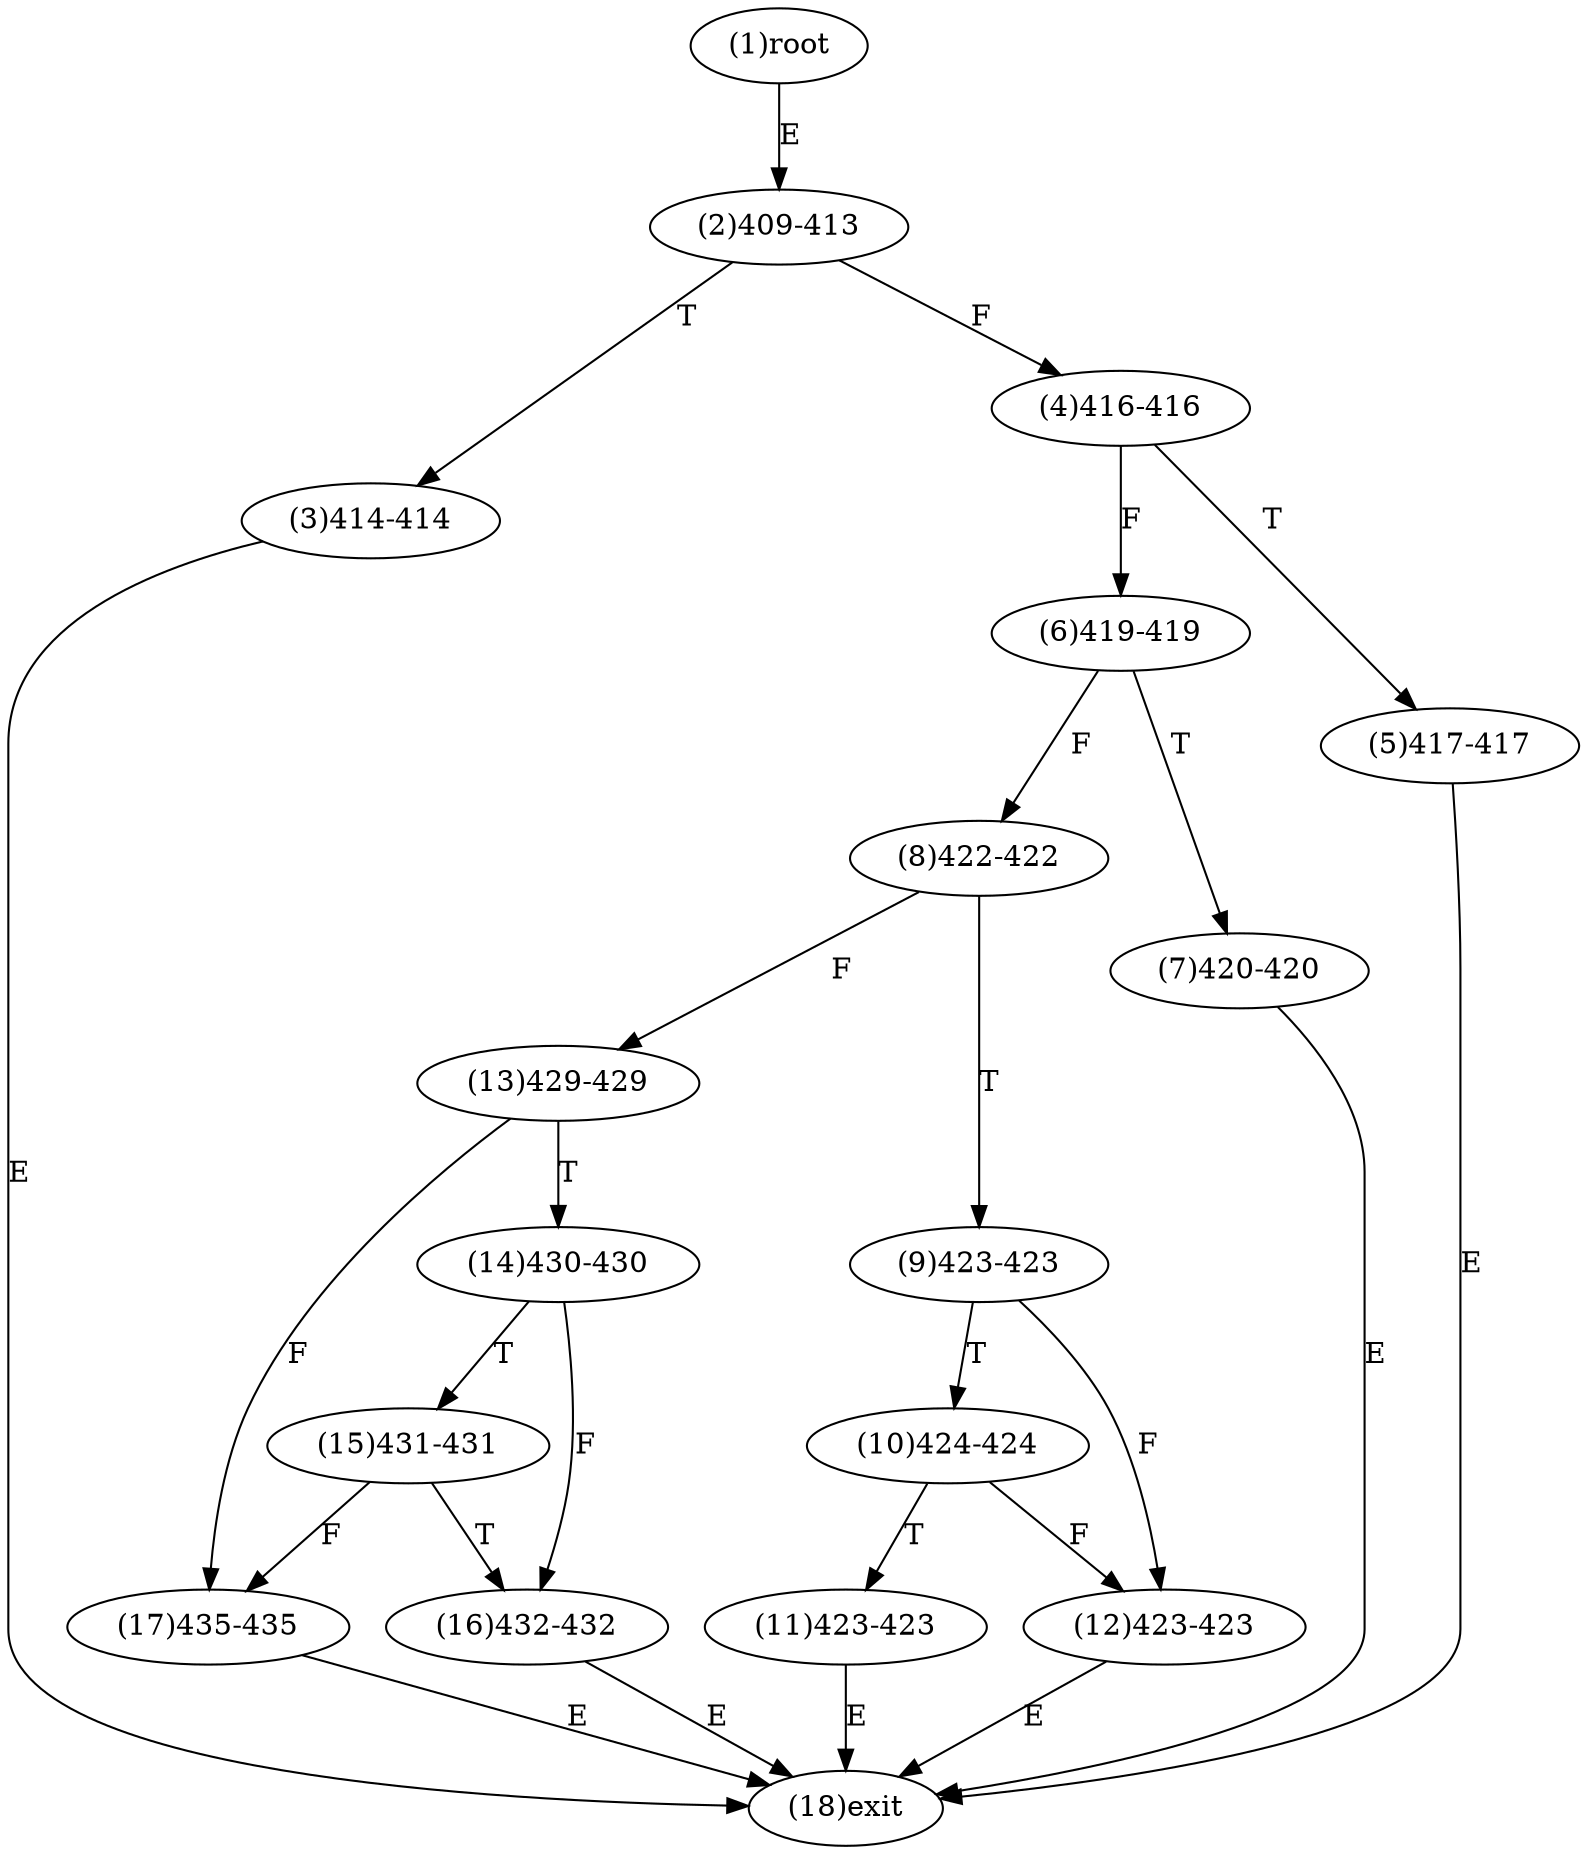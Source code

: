 digraph "" { 
1[ label="(1)root"];
2[ label="(2)409-413"];
3[ label="(3)414-414"];
4[ label="(4)416-416"];
5[ label="(5)417-417"];
6[ label="(6)419-419"];
7[ label="(7)420-420"];
8[ label="(8)422-422"];
9[ label="(9)423-423"];
10[ label="(10)424-424"];
11[ label="(11)423-423"];
12[ label="(12)423-423"];
13[ label="(13)429-429"];
14[ label="(14)430-430"];
15[ label="(15)431-431"];
17[ label="(17)435-435"];
16[ label="(16)432-432"];
18[ label="(18)exit"];
1->2[ label="E"];
2->4[ label="F"];
2->3[ label="T"];
3->18[ label="E"];
4->6[ label="F"];
4->5[ label="T"];
5->18[ label="E"];
6->8[ label="F"];
6->7[ label="T"];
7->18[ label="E"];
8->13[ label="F"];
8->9[ label="T"];
9->12[ label="F"];
9->10[ label="T"];
10->12[ label="F"];
10->11[ label="T"];
11->18[ label="E"];
12->18[ label="E"];
13->17[ label="F"];
13->14[ label="T"];
14->16[ label="F"];
14->15[ label="T"];
15->17[ label="F"];
15->16[ label="T"];
16->18[ label="E"];
17->18[ label="E"];
}